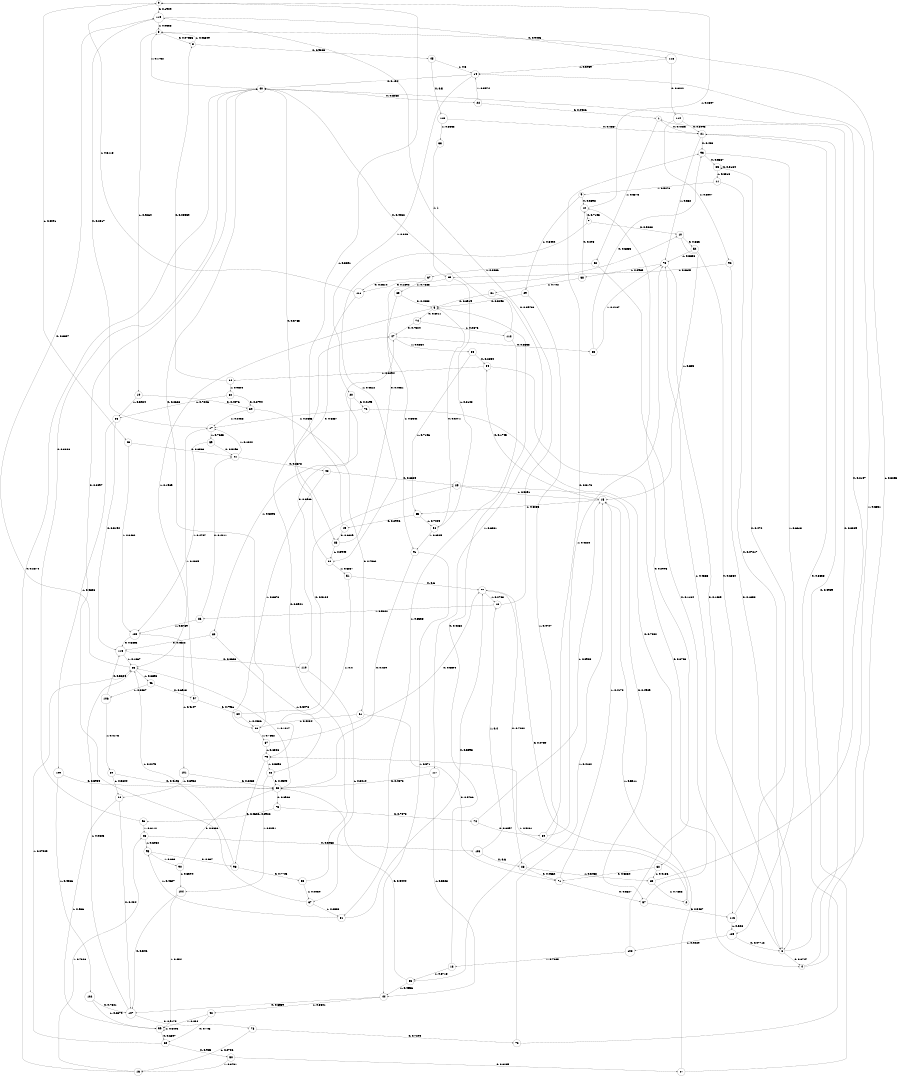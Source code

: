 digraph "ch24faceL9" {
size = "6,8.5";
ratio = "fill";
node [shape = circle];
node [fontsize = 24];
edge [fontsize = 24];
0 -> 119 [label = "0: 0.1909   "];
0 -> 43 [label = "1: 0.8091   "];
1 -> 21 [label = "0: 0.4425   "];
1 -> 32 [label = "1: 0.5575   "];
2 -> 77 [label = "0: 0.4739   "];
2 -> 79 [label = "1: 0.5261   "];
3 -> 8 [label = "0: 0.07355  "];
3 -> 19 [label = "1: 0.9264   "];
4 -> 1 [label = "0: 0.3369   "];
4 -> 14 [label = "1: 0.6631   "];
5 -> 74 [label = "0: 0.8011   "];
5 -> 36 [label = "1: 0.1989   "];
6 -> 4 [label = "0: 0.6747   "];
6 -> 3 [label = "1: 0.3253   "];
7 -> 10 [label = "0: 0.5688   "];
7 -> 84 [label = "1: 0.4312   "];
8 -> 45 [label = "0: 0.9365   "];
8 -> 3 [label = "1: 0.06349  "];
9 -> 12 [label = "0: 0.3598   "];
9 -> 29 [label = "1: 0.6402   "];
10 -> 52 [label = "0: 0.665    "];
10 -> 15 [label = "1: 0.335    "];
11 -> 6 [label = "0: 0.07217  "];
11 -> 9 [label = "1: 0.9278   "];
12 -> 7 [label = "0: 0.7193   "];
12 -> 0 [label = "1: 0.2807   "];
13 -> 5 [label = "0: 0.4282   "];
13 -> 55 [label = "1: 0.5718   "];
14 -> 40 [label = "0: 0.154    "];
14 -> 20 [label = "1: 0.846    "];
15 -> 54 [label = "0: 0.1745   "];
15 -> 65 [label = "1: 0.8255   "];
16 -> 40 [label = "0: 0.2674   "];
16 -> 26 [label = "1: 0.7326   "];
17 -> 119 [label = "0: 0.2317   "];
17 -> 59 [label = "1: 0.7683   "];
18 -> 119 [label = "0: 0.09783  "];
18 -> 86 [label = "1: 0.9022   "];
19 -> 39 [label = "0: 0.4076   "];
19 -> 56 [label = "1: 0.5924   "];
20 -> 76 [label = "0: 0.4195   "];
20 -> 80 [label = "1: 0.5805   "];
21 -> 93 [label = "0: 0.438    "];
21 -> 73 [label = "1: 0.562    "];
22 -> 1 [label = "0: 0.4426   "];
22 -> 14 [label = "1: 0.5574   "];
23 -> 71 [label = "0: 0.4562   "];
23 -> 83 [label = "1: 0.5438   "];
24 -> 107 [label = "0: 0.434    "];
24 -> 99 [label = "1: 0.566    "];
25 -> 57 [label = "0: 0.4909   "];
25 -> 15 [label = "1: 0.5091   "];
26 -> 103 [label = "0: 0.3968   "];
26 -> 95 [label = "1: 0.6032   "];
27 -> 21 [label = "0: 0.4989   "];
27 -> 15 [label = "1: 0.5011   "];
28 -> 63 [label = "0: 0.4549   "];
28 -> 104 [label = "1: 0.5451   "];
29 -> 5 [label = "0: 0.5293   "];
29 -> 55 [label = "1: 0.4707   "];
30 -> 93 [label = "0: 0.5176   "];
30 -> 73 [label = "1: 0.4824   "];
31 -> 77 [label = "0: 0.5393   "];
31 -> 95 [label = "1: 0.4607   "];
32 -> 6 [label = "0: 0.1164   "];
32 -> 67 [label = "1: 0.8836   "];
33 -> 69 [label = "1: 1        "];
34 -> 8 [label = "0: 0.03559  "];
34 -> 82 [label = "1: 0.9644   "];
35 -> 35 [label = "0: 0.3184   "];
35 -> 11 [label = "1: 0.6816   "];
36 -> 119 [label = "0: 0.3307   "];
36 -> 46 [label = "1: 0.6693   "];
37 -> 40 [label = "0: 0.3497   "];
37 -> 31 [label = "1: 0.6503   "];
38 -> 54 [label = "0: 0.2854   "];
38 -> 65 [label = "1: 0.7146   "];
39 -> 61 [label = "0: 0.7562   "];
39 -> 17 [label = "1: 0.2438   "];
40 -> 22 [label = "0: 0.8268   "];
40 -> 3 [label = "1: 0.1732   "];
41 -> 48 [label = "0: 0.8678   "];
41 -> 17 [label = "1: 0.1322   "];
42 -> 64 [label = "0: 0.746    "];
42 -> 99 [label = "1: 0.254    "];
43 -> 41 [label = "0: 0.6568   "];
43 -> 105 [label = "1: 0.3432   "];
44 -> 107 [label = "0: 0.6359   "];
44 -> 42 [label = "1: 0.3641   "];
45 -> 113 [label = "0: 0.5      "];
45 -> 14 [label = "1: 0.5      "];
46 -> 97 [label = "0: 0.6913   "];
46 -> 106 [label = "1: 0.3087   "];
47 -> 58 [label = "0: 0.6636   "];
47 -> 38 [label = "1: 0.3364   "];
48 -> 25 [label = "0: 0.6324   "];
48 -> 66 [label = "1: 0.3676   "];
49 -> 88 [label = "0: 0.6309   "];
49 -> 0 [label = "1: 0.3691   "];
50 -> 27 [label = "0: 0.6239   "];
50 -> 16 [label = "1: 0.3761   "];
51 -> 77 [label = "0: 0.6      "];
51 -> 79 [label = "1: 0.4      "];
52 -> 116 [label = "0: 0.6364   "];
52 -> 73 [label = "1: 0.3636   "];
53 -> 47 [label = "0: 0.5941   "];
53 -> 37 [label = "1: 0.4059   "];
54 -> 4 [label = "0: 0.6706   "];
54 -> 34 [label = "1: 0.3294   "];
55 -> 63 [label = "0: 0.5444   "];
55 -> 44 [label = "1: 0.4556   "];
56 -> 115 [label = "0: 0.5194   "];
56 -> 100 [label = "1: 0.4806   "];
57 -> 116 [label = "0: 0.5437   "];
57 -> 73 [label = "1: 0.4563   "];
58 -> 93 [label = "0: 0.5833   "];
58 -> 73 [label = "1: 0.4167   "];
59 -> 41 [label = "0: 0.5293   "];
59 -> 105 [label = "1: 0.4707   "];
60 -> 25 [label = "0: 0.5164   "];
60 -> 66 [label = "1: 0.4836   "];
61 -> 71 [label = "0: 0.5766   "];
61 -> 66 [label = "1: 0.4234   "];
62 -> 71 [label = "0: 0.5864   "];
62 -> 83 [label = "1: 0.4136   "];
63 -> 75 [label = "0: 0.8983   "];
63 -> 36 [label = "1: 0.1017   "];
64 -> 50 [label = "0: 0.925    "];
64 -> 36 [label = "1: 0.07505  "];
65 -> 49 [label = "0: 0.2996   "];
65 -> 94 [label = "1: 0.7004   "];
66 -> 40 [label = "0: 0.2668   "];
66 -> 87 [label = "1: 0.7332   "];
67 -> 111 [label = "0: 0.2614   "];
67 -> 85 [label = "1: 0.7386   "];
68 -> 12 [label = "0: 0.298    "];
68 -> 81 [label = "1: 0.702    "];
69 -> 111 [label = "0: 0.1892   "];
69 -> 94 [label = "1: 0.8108   "];
70 -> 30 [label = "0: 0.6097   "];
70 -> 15 [label = "1: 0.3903   "];
71 -> 57 [label = "0: 0.5827   "];
71 -> 15 [label = "1: 0.4173   "];
72 -> 21 [label = "0: 0.5838   "];
72 -> 15 [label = "1: 0.4162   "];
73 -> 6 [label = "0: 0.1035   "];
73 -> 68 [label = "1: 0.8965   "];
74 -> 47 [label = "0: 0.7324   "];
74 -> 112 [label = "1: 0.2676   "];
75 -> 70 [label = "0: 0.7078   "];
75 -> 96 [label = "1: 0.2922   "];
76 -> 62 [label = "0: 0.7332   "];
76 -> 17 [label = "1: 0.2668   "];
77 -> 23 [label = "0: 0.7232   "];
77 -> 18 [label = "1: 0.2768   "];
78 -> 72 [label = "0: 0.7294   "];
78 -> 16 [label = "1: 0.2706   "];
79 -> 98 [label = "0: 0.4602   "];
79 -> 28 [label = "1: 0.5398   "];
80 -> 115 [label = "0: 0.4522   "];
80 -> 28 [label = "1: 0.5478   "];
81 -> 5 [label = "0: 0.3919   "];
81 -> 117 [label = "1: 0.6081   "];
82 -> 39 [label = "0: 0.2794   "];
82 -> 56 [label = "1: 0.7206   "];
83 -> 40 [label = "0: 0.2147   "];
83 -> 2 [label = "1: 0.7853   "];
84 -> 40 [label = "0: 0.3763   "];
84 -> 51 [label = "1: 0.6237   "];
85 -> 5 [label = "0: 0.4658   "];
85 -> 91 [label = "1: 0.5342   "];
86 -> 41 [label = "0: 0.4211   "];
86 -> 105 [label = "1: 0.5789   "];
87 -> 77 [label = "0: 0.3694   "];
87 -> 79 [label = "1: 0.6306   "];
88 -> 10 [label = "0: 0.4051   "];
88 -> 84 [label = "1: 0.5949   "];
89 -> 63 [label = "0: 0.4196   "];
89 -> 24 [label = "1: 0.5804   "];
90 -> 63 [label = "0: 0.3606   "];
90 -> 104 [label = "1: 0.6394   "];
91 -> 63 [label = "0: 0.429    "];
91 -> 44 [label = "1: 0.571    "];
92 -> 6 [label = "0: 0.1358   "];
92 -> 69 [label = "1: 0.8642   "];
93 -> 35 [label = "0: 0.3387   "];
93 -> 109 [label = "1: 0.6613   "];
94 -> 5 [label = "0: 0.3471   "];
94 -> 91 [label = "1: 0.6529   "];
95 -> 98 [label = "0: 0.337    "];
95 -> 90 [label = "1: 0.663    "];
96 -> 40 [label = "0: 0.3888   "];
96 -> 26 [label = "1: 0.6112   "];
97 -> 60 [label = "0: 0.7961   "];
97 -> 17 [label = "1: 0.2039   "];
98 -> 53 [label = "0: 0.7725   "];
98 -> 36 [label = "1: 0.2275   "];
99 -> 64 [label = "0: 0.6597   "];
99 -> 99 [label = "1: 0.3403   "];
100 -> 63 [label = "0: 0.5934   "];
100 -> 102 [label = "1: 0.4066   "];
101 -> 63 [label = "0: 0.6038   "];
101 -> 24 [label = "1: 0.3962   "];
102 -> 107 [label = "0: 0.7321   "];
102 -> 99 [label = "1: 0.2679   "];
103 -> 23 [label = "0: 0.6      "];
103 -> 18 [label = "1: 0.4      "];
104 -> 107 [label = "0: 0.546    "];
104 -> 99 [label = "1: 0.454    "];
105 -> 115 [label = "0: 0.5853   "];
105 -> 101 [label = "1: 0.4147   "];
106 -> 115 [label = "0: 0.5824   "];
106 -> 89 [label = "1: 0.4176   "];
107 -> 78 [label = "0: 0.9175   "];
107 -> 36 [label = "1: 0.0825   "];
108 -> 12 [label = "0: 0.2995   "];
108 -> 13 [label = "1: 0.7005   "];
109 -> 6 [label = "0: 0.07712  "];
109 -> 108 [label = "1: 0.9229   "];
110 -> 47 [label = "0: 0.6986   "];
110 -> 37 [label = "1: 0.3014   "];
111 -> 88 [label = "0: 0.6887   "];
111 -> 0 [label = "1: 0.3113   "];
112 -> 40 [label = "0: 0.4462   "];
112 -> 31 [label = "1: 0.5538   "];
113 -> 21 [label = "0: 0.4667   "];
113 -> 33 [label = "1: 0.5333   "];
114 -> 21 [label = "0: 0.3993   "];
114 -> 92 [label = "1: 0.6007   "];
115 -> 110 [label = "0: 0.8633   "];
115 -> 36 [label = "1: 0.1367   "];
116 -> 35 [label = "0: 0.472    "];
116 -> 109 [label = "1: 0.528    "];
117 -> 63 [label = "0: 0.4672   "];
117 -> 44 [label = "1: 0.5328   "];
118 -> 114 [label = "0: 0.6041   "];
118 -> 14 [label = "1: 0.3959   "];
119 -> 118 [label = "0: 0.9445   "];
119 -> 3 [label = "1: 0.0555   "];
}